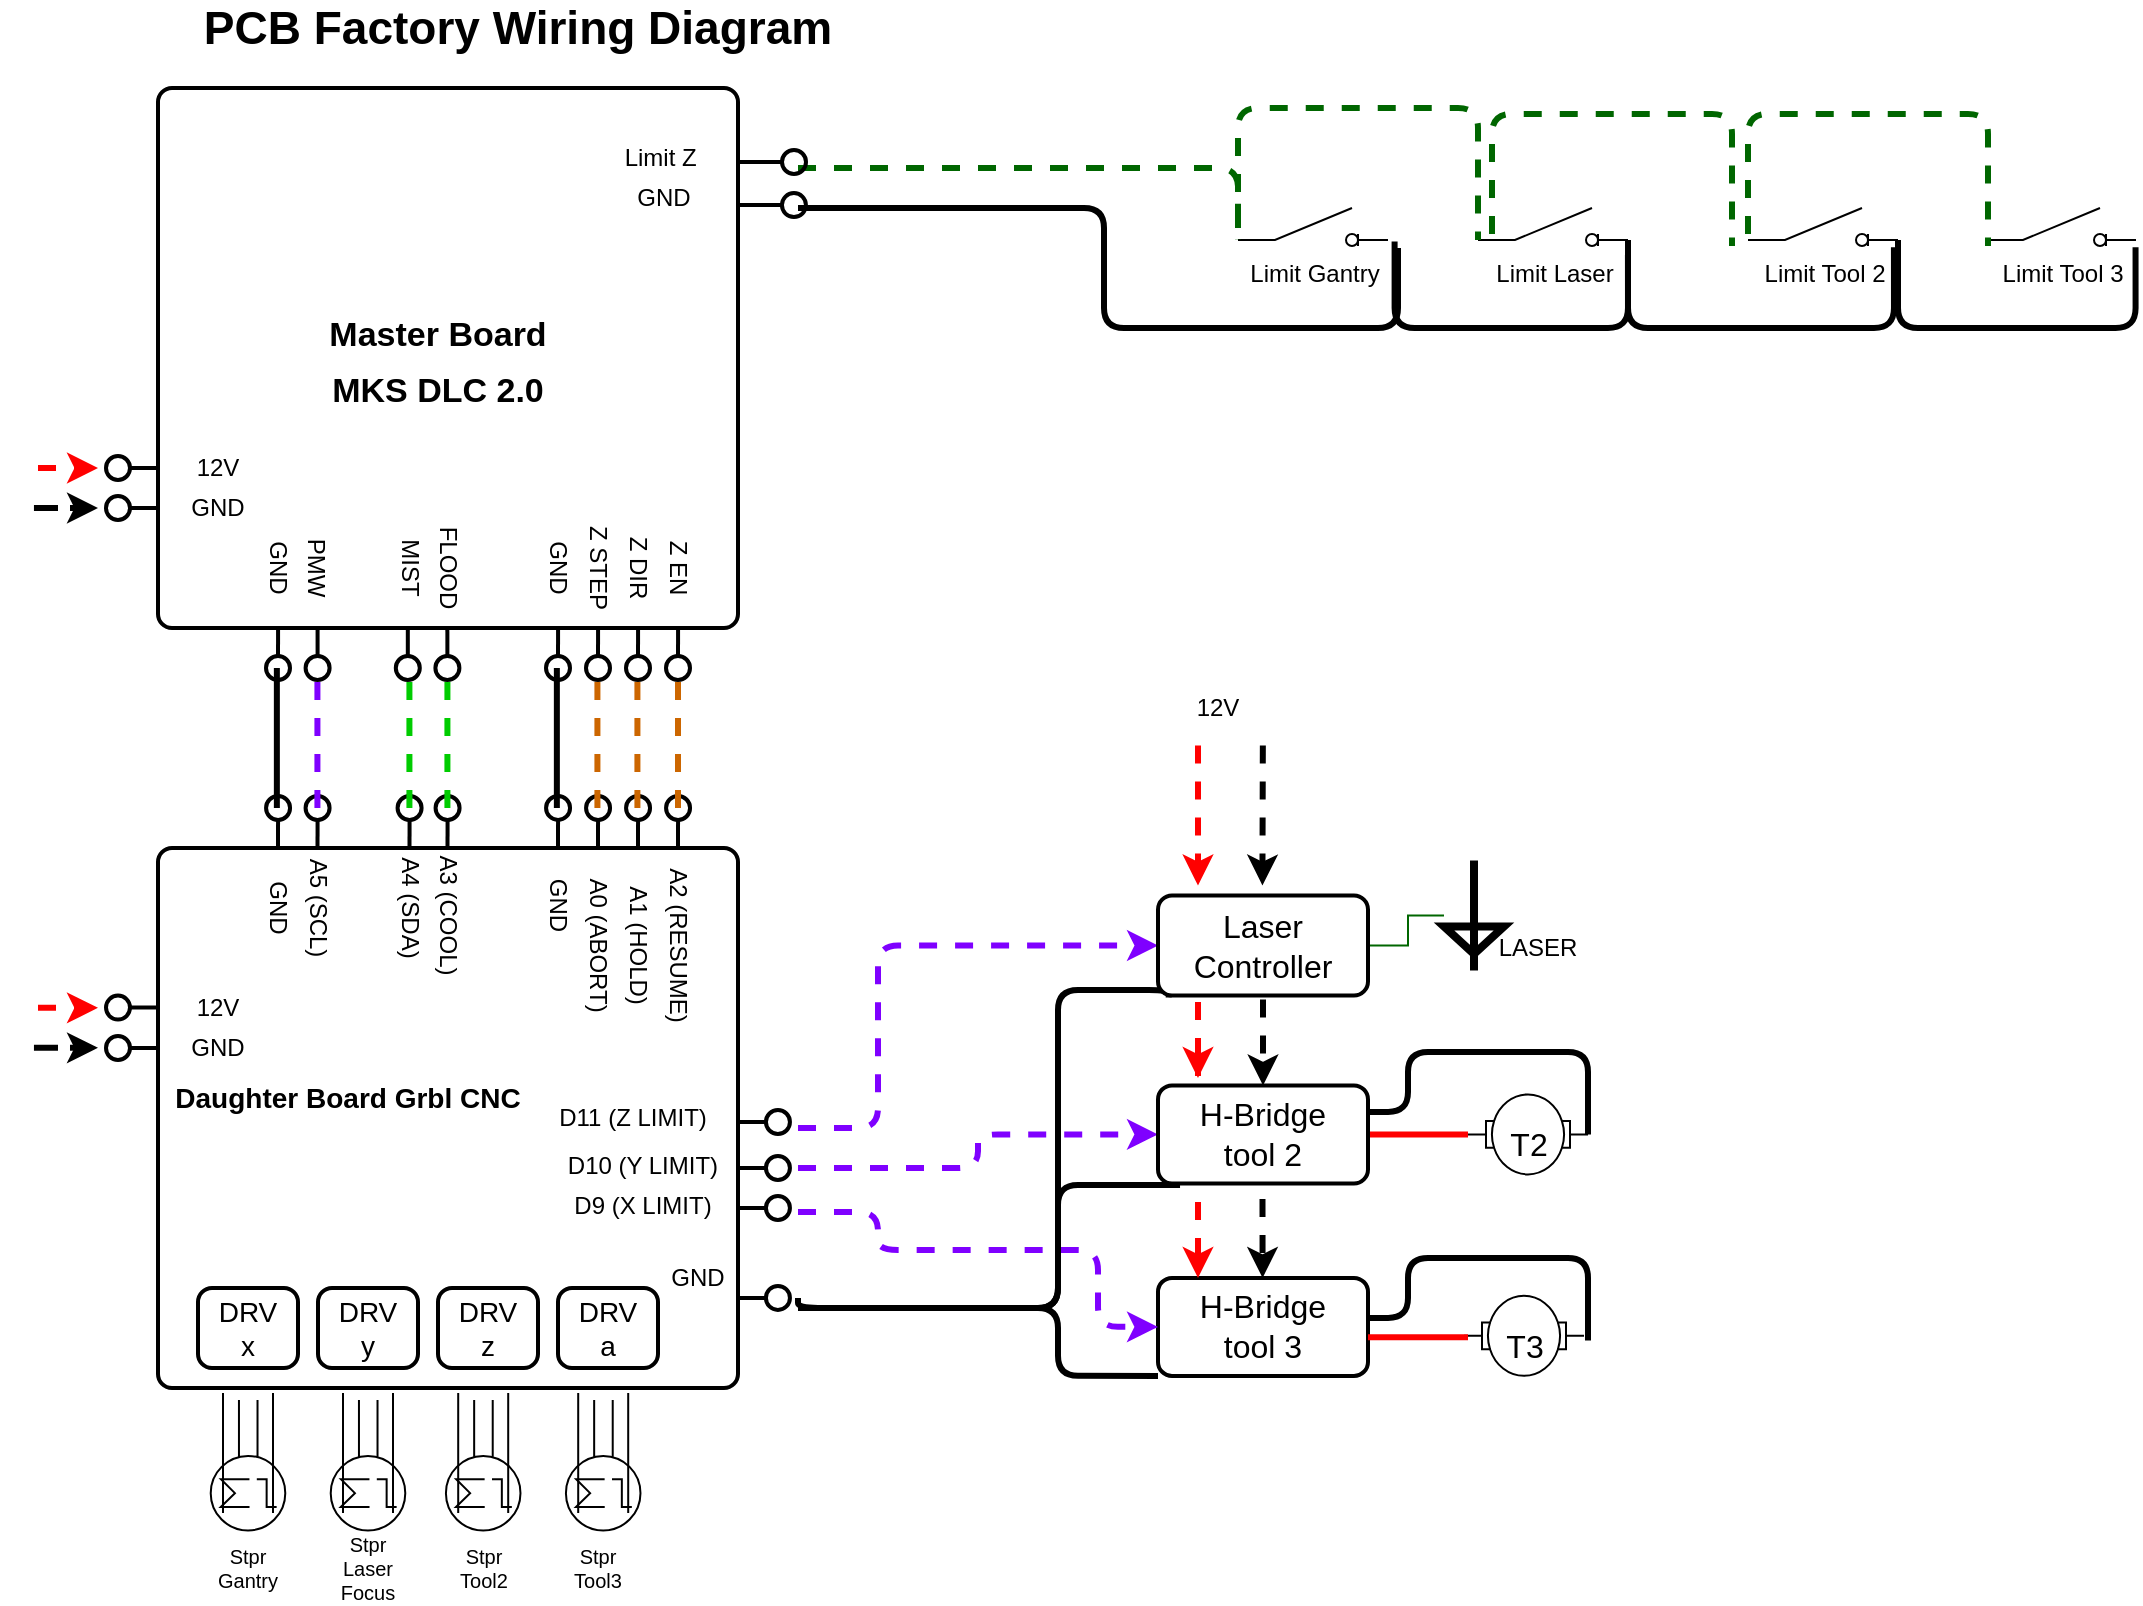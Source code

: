 <mxfile version="14.4.3" type="device"><diagram id="eEfyva9VercnTRO4BK8j" name="Page-1"><mxGraphModel dx="1508" dy="1085" grid="1" gridSize="10" guides="1" tooltips="1" connect="1" arrows="1" fold="1" page="1" pageScale="1" pageWidth="1654" pageHeight="1169" math="0" shadow="0"><root><mxCell id="0"/><mxCell id="1" parent="0"/><mxCell id="qrdpk3oSHHpoa9gsHlPD-16" value="Limit Laser" style="pointerEvents=1;verticalLabelPosition=bottom;shadow=0;dashed=0;align=center;html=1;verticalAlign=top;shape=mxgraph.electrical.electro-mechanical.switch_disconnector;" vertex="1" parent="1"><mxGeometry x="820" y="130" width="75" height="19" as="geometry"/></mxCell><mxCell id="qrdpk3oSHHpoa9gsHlPD-17" value="Limit Tool 2" style="pointerEvents=1;verticalLabelPosition=bottom;shadow=0;dashed=0;align=center;html=1;verticalAlign=top;shape=mxgraph.electrical.electro-mechanical.switch_disconnector;" vertex="1" parent="1"><mxGeometry x="955" y="130" width="75" height="19" as="geometry"/></mxCell><mxCell id="qrdpk3oSHHpoa9gsHlPD-18" value="Limit Tool 3" style="pointerEvents=1;verticalLabelPosition=bottom;shadow=0;dashed=0;align=center;html=1;verticalAlign=top;shape=mxgraph.electrical.electro-mechanical.switch_disconnector;" vertex="1" parent="1"><mxGeometry x="1074" y="130" width="75" height="19" as="geometry"/></mxCell><mxCell id="qrdpk3oSHHpoa9gsHlPD-19" value="Limit Gantry" style="pointerEvents=1;verticalLabelPosition=bottom;shadow=0;dashed=0;align=center;html=1;verticalAlign=top;shape=mxgraph.electrical.electro-mechanical.switch_disconnector;" vertex="1" parent="1"><mxGeometry x="700" y="130" width="75" height="19" as="geometry"/></mxCell><mxCell id="qrdpk3oSHHpoa9gsHlPD-21" value="" style="rounded=1;whiteSpace=wrap;html=1;absoluteArcSize=1;arcSize=14;strokeWidth=2;shadow=0;glass=0;comic=0;fillColor=none;gradientColor=none;fontSize=16;" vertex="1" parent="1"><mxGeometry x="160" y="70" width="290" height="270" as="geometry"/></mxCell><mxCell id="qrdpk3oSHHpoa9gsHlPD-22" value="" style="edgeStyle=segmentEdgeStyle;endArrow=none;html=1;dashed=1;strokeWidth=3;fontSize=16;entryX=0;entryY=0.845;entryDx=0;entryDy=0;entryPerimeter=0;endFill=0;strokeColor=#006600;" edge="1" parent="1" target="qrdpk3oSHHpoa9gsHlPD-19"><mxGeometry width="50" height="50" relative="1" as="geometry"><mxPoint x="480" y="110" as="sourcePoint"/><mxPoint x="630" y="300" as="targetPoint"/></mxGeometry></mxCell><mxCell id="qrdpk3oSHHpoa9gsHlPD-23" value="" style="edgeStyle=segmentEdgeStyle;endArrow=oval;html=1;strokeColor=#000000;strokeWidth=2;fontSize=16;endFill=0;startSize=11;endSize=12;exitX=1.007;exitY=0.137;exitDx=0;exitDy=0;exitPerimeter=0;" edge="1" parent="1"><mxGeometry width="50" height="50" relative="1" as="geometry"><mxPoint x="450.03" y="106.99" as="sourcePoint"/><mxPoint x="478" y="107" as="targetPoint"/><Array as="points"><mxPoint x="458" y="107"/><mxPoint x="458" y="107"/></Array></mxGeometry></mxCell><mxCell id="qrdpk3oSHHpoa9gsHlPD-25" value="" style="edgeStyle=segmentEdgeStyle;endArrow=oval;html=1;strokeColor=#000000;strokeWidth=2;fontSize=16;endFill=0;startSize=11;endSize=12;exitX=1.007;exitY=0.137;exitDx=0;exitDy=0;exitPerimeter=0;" edge="1" parent="1"><mxGeometry width="50" height="50" relative="1" as="geometry"><mxPoint x="450.0" y="128.52" as="sourcePoint"/><mxPoint x="477.97" y="128.53" as="targetPoint"/><Array as="points"><mxPoint x="449.97" y="128.53"/><mxPoint x="449.97" y="128.53"/></Array></mxGeometry></mxCell><mxCell id="qrdpk3oSHHpoa9gsHlPD-26" value="Limit Z&amp;nbsp;" style="text;html=1;strokeColor=none;fillColor=none;align=center;verticalAlign=middle;whiteSpace=wrap;rounded=0;" vertex="1" parent="1"><mxGeometry x="383" y="95" width="60" height="20" as="geometry"/></mxCell><mxCell id="qrdpk3oSHHpoa9gsHlPD-27" value="GND" style="text;html=1;strokeColor=none;fillColor=none;align=center;verticalAlign=middle;whiteSpace=wrap;rounded=0;" vertex="1" parent="1"><mxGeometry x="383" y="115" width="60" height="20" as="geometry"/></mxCell><mxCell id="qrdpk3oSHHpoa9gsHlPD-28" value="" style="edgeStyle=segmentEdgeStyle;endArrow=none;html=1;dashed=1;strokeWidth=3;fontSize=16;endFill=0;entryX=0;entryY=0.845;entryDx=0;entryDy=0;entryPerimeter=0;strokeColor=#006600;" edge="1" parent="1" target="qrdpk3oSHHpoa9gsHlPD-16"><mxGeometry width="50" height="50" relative="1" as="geometry"><mxPoint x="700" y="140" as="sourcePoint"/><mxPoint x="870" y="120" as="targetPoint"/><Array as="points"><mxPoint x="700" y="80"/><mxPoint x="820" y="80"/></Array></mxGeometry></mxCell><mxCell id="qrdpk3oSHHpoa9gsHlPD-30" value="" style="edgeStyle=segmentEdgeStyle;endArrow=none;html=1;dashed=1;strokeWidth=3;fontSize=16;endFill=0;entryX=0;entryY=0.845;entryDx=0;entryDy=0;entryPerimeter=0;strokeColor=#006600;" edge="1" parent="1"><mxGeometry width="50" height="50" relative="1" as="geometry"><mxPoint x="827" y="142.95" as="sourcePoint"/><mxPoint x="947" y="149.005" as="targetPoint"/><Array as="points"><mxPoint x="827" y="82.95"/><mxPoint x="947" y="82.95"/></Array></mxGeometry></mxCell><mxCell id="qrdpk3oSHHpoa9gsHlPD-31" value="" style="edgeStyle=segmentEdgeStyle;endArrow=none;html=1;dashed=1;strokeWidth=3;fontSize=16;endFill=0;entryX=0;entryY=0.845;entryDx=0;entryDy=0;entryPerimeter=0;strokeColor=#006600;" edge="1" parent="1"><mxGeometry width="50" height="50" relative="1" as="geometry"><mxPoint x="955" y="142.95" as="sourcePoint"/><mxPoint x="1075" y="149.005" as="targetPoint"/><Array as="points"><mxPoint x="955" y="82.95"/><mxPoint x="1075" y="82.95"/></Array></mxGeometry></mxCell><mxCell id="qrdpk3oSHHpoa9gsHlPD-32" value="" style="edgeStyle=segmentEdgeStyle;endArrow=none;html=1;strokeColor=#000000;strokeWidth=3;fontSize=16;endFill=0;entryX=0.997;entryY=1.033;entryDx=0;entryDy=0;entryPerimeter=0;exitX=1;exitY=0.845;exitDx=0;exitDy=0;exitPerimeter=0;" edge="1" parent="1" source="qrdpk3oSHHpoa9gsHlPD-17" target="qrdpk3oSHHpoa9gsHlPD-18"><mxGeometry width="50" height="50" relative="1" as="geometry"><mxPoint x="1000" y="210" as="sourcePoint"/><mxPoint x="890" y="200" as="targetPoint"/><Array as="points"><mxPoint x="1030" y="190"/><mxPoint x="1149" y="190"/></Array></mxGeometry></mxCell><mxCell id="qrdpk3oSHHpoa9gsHlPD-33" value="" style="edgeStyle=segmentEdgeStyle;endArrow=none;html=1;strokeColor=#000000;strokeWidth=3;fontSize=16;endFill=0;entryX=0.997;entryY=1.033;entryDx=0;entryDy=0;entryPerimeter=0;exitX=1;exitY=0.845;exitDx=0;exitDy=0;exitPerimeter=0;" edge="1" parent="1" source="qrdpk3oSHHpoa9gsHlPD-16"><mxGeometry width="50" height="50" relative="1" as="geometry"><mxPoint x="909.19" y="145.995" as="sourcePoint"/><mxPoint x="1027.965" y="149.567" as="targetPoint"/><Array as="points"><mxPoint x="895" y="190"/><mxPoint x="1028" y="190"/></Array></mxGeometry></mxCell><mxCell id="qrdpk3oSHHpoa9gsHlPD-34" value="" style="edgeStyle=segmentEdgeStyle;endArrow=none;html=1;strokeColor=#000000;strokeWidth=3;fontSize=16;endFill=0;entryX=0.997;entryY=1.033;entryDx=0;entryDy=0;entryPerimeter=0;exitX=1.044;exitY=0.882;exitDx=0;exitDy=0;exitPerimeter=0;" edge="1" parent="1" source="qrdpk3oSHHpoa9gsHlPD-19"><mxGeometry width="50" height="50" relative="1" as="geometry"><mxPoint x="762" y="149.995" as="sourcePoint"/><mxPoint x="894.965" y="153.507" as="targetPoint"/><Array as="points"><mxPoint x="778" y="190"/><mxPoint x="895" y="190"/></Array></mxGeometry></mxCell><mxCell id="qrdpk3oSHHpoa9gsHlPD-35" value="" style="edgeStyle=segmentEdgeStyle;endArrow=none;html=1;strokeColor=#000000;strokeWidth=3;fontSize=16;endFill=0;" edge="1" parent="1"><mxGeometry width="50" height="50" relative="1" as="geometry"><mxPoint x="480" y="130" as="sourcePoint"/><mxPoint x="780" y="150" as="targetPoint"/><Array as="points"><mxPoint x="633" y="130"/><mxPoint x="633" y="190"/><mxPoint x="780" y="190"/></Array></mxGeometry></mxCell><mxCell id="qrdpk3oSHHpoa9gsHlPD-37" value="&lt;font style=&quot;font-size: 17px&quot;&gt;Master&amp;nbsp;Board&lt;br&gt;MKS DLC 2.0&lt;/font&gt;" style="text;html=1;strokeColor=none;fillColor=none;align=center;verticalAlign=middle;whiteSpace=wrap;rounded=0;labelBackgroundColor=none;fontSize=23;opacity=80;fontStyle=1" vertex="1" parent="1"><mxGeometry x="190" y="169.5" width="220" height="71" as="geometry"/></mxCell><mxCell id="qrdpk3oSHHpoa9gsHlPD-38" value="" style="rounded=1;whiteSpace=wrap;html=1;absoluteArcSize=1;arcSize=14;strokeWidth=2;shadow=0;glass=0;comic=0;fillColor=none;gradientColor=none;fontSize=16;" vertex="1" parent="1"><mxGeometry x="160" y="450" width="290" height="270" as="geometry"/></mxCell><mxCell id="qrdpk3oSHHpoa9gsHlPD-39" value="Daughter Board Grbl CNC" style="text;html=1;strokeColor=none;fillColor=none;align=center;verticalAlign=middle;whiteSpace=wrap;rounded=0;labelBackgroundColor=none;fontSize=14;opacity=80;fontStyle=1" vertex="1" parent="1"><mxGeometry x="120" y="565" width="270" height="20" as="geometry"/></mxCell><mxCell id="qrdpk3oSHHpoa9gsHlPD-45" value="" style="edgeStyle=segmentEdgeStyle;endArrow=oval;html=1;strokeColor=#000000;strokeWidth=2;fontSize=16;endFill=0;startSize=11;endSize=12;" edge="1" parent="1"><mxGeometry width="50" height="50" relative="1" as="geometry"><mxPoint x="360.03" y="339.99" as="sourcePoint"/><mxPoint x="360" y="360" as="targetPoint"/><Array as="points"><mxPoint x="360.03" y="359.99"/></Array></mxGeometry></mxCell><mxCell id="qrdpk3oSHHpoa9gsHlPD-46" value="" style="edgeStyle=segmentEdgeStyle;endArrow=oval;html=1;strokeColor=#000000;strokeWidth=2;fontSize=16;endFill=0;startSize=11;endSize=12;" edge="1" parent="1"><mxGeometry width="50" height="50" relative="1" as="geometry"><mxPoint x="380.03" y="340" as="sourcePoint"/><mxPoint x="380" y="360.01" as="targetPoint"/><Array as="points"><mxPoint x="380.03" y="360"/></Array></mxGeometry></mxCell><mxCell id="qrdpk3oSHHpoa9gsHlPD-47" value="" style="edgeStyle=segmentEdgeStyle;endArrow=oval;html=1;strokeColor=#000000;strokeWidth=2;fontSize=16;endFill=0;startSize=11;endSize=12;" edge="1" parent="1"><mxGeometry width="50" height="50" relative="1" as="geometry"><mxPoint x="400.03" y="340" as="sourcePoint"/><mxPoint x="400" y="360.01" as="targetPoint"/><Array as="points"><mxPoint x="400.03" y="360"/></Array></mxGeometry></mxCell><mxCell id="qrdpk3oSHHpoa9gsHlPD-48" value="" style="edgeStyle=segmentEdgeStyle;endArrow=oval;html=1;strokeColor=#000000;strokeWidth=2;fontSize=16;endFill=0;startSize=11;endSize=12;" edge="1" parent="1"><mxGeometry width="50" height="50" relative="1" as="geometry"><mxPoint x="420.03" y="340" as="sourcePoint"/><mxPoint x="420" y="360.01" as="targetPoint"/><Array as="points"><mxPoint x="420.03" y="360"/></Array></mxGeometry></mxCell><mxCell id="qrdpk3oSHHpoa9gsHlPD-49" value="" style="edgeStyle=segmentEdgeStyle;endArrow=oval;html=1;strokeColor=#000000;strokeWidth=2;fontSize=16;endFill=0;startSize=11;endSize=12;" edge="1" parent="1"><mxGeometry width="50" height="50" relative="1" as="geometry"><mxPoint x="220.03" y="339.99" as="sourcePoint"/><mxPoint x="220" y="360" as="targetPoint"/><Array as="points"><mxPoint x="220.03" y="359.99"/></Array></mxGeometry></mxCell><mxCell id="qrdpk3oSHHpoa9gsHlPD-50" value="" style="edgeStyle=segmentEdgeStyle;endArrow=oval;html=1;strokeColor=#000000;strokeWidth=2;fontSize=16;endFill=0;startSize=11;endSize=12;" edge="1" parent="1"><mxGeometry width="50" height="50" relative="1" as="geometry"><mxPoint x="239.79" y="339.99" as="sourcePoint"/><mxPoint x="239.76" y="360" as="targetPoint"/><Array as="points"><mxPoint x="239.79" y="359.99"/></Array></mxGeometry></mxCell><mxCell id="qrdpk3oSHHpoa9gsHlPD-51" value="" style="edgeStyle=segmentEdgeStyle;endArrow=oval;html=1;strokeColor=#000000;strokeWidth=2;fontSize=16;endFill=0;startSize=11;endSize=12;" edge="1" parent="1"><mxGeometry width="50" height="50" relative="1" as="geometry"><mxPoint x="220" y="450" as="sourcePoint"/><mxPoint x="220.03" y="429.99" as="targetPoint"/><Array as="points"><mxPoint x="220.03" y="449.99"/></Array></mxGeometry></mxCell><mxCell id="qrdpk3oSHHpoa9gsHlPD-52" value="" style="edgeStyle=segmentEdgeStyle;endArrow=oval;html=1;strokeColor=#000000;strokeWidth=2;fontSize=16;endFill=0;startSize=11;endSize=12;" edge="1" parent="1"><mxGeometry width="50" height="50" relative="1" as="geometry"><mxPoint x="239.76" y="450" as="sourcePoint"/><mxPoint x="239.79" y="429.99" as="targetPoint"/><Array as="points"><mxPoint x="239.79" y="449.99"/></Array></mxGeometry></mxCell><mxCell id="qrdpk3oSHHpoa9gsHlPD-53" value="" style="edgeStyle=segmentEdgeStyle;endArrow=oval;html=1;strokeColor=#000000;strokeWidth=2;fontSize=16;endFill=0;startSize=11;endSize=12;" edge="1" parent="1"><mxGeometry width="50" height="50" relative="1" as="geometry"><mxPoint x="360" y="449.99" as="sourcePoint"/><mxPoint x="360.03" y="429.98" as="targetPoint"/><Array as="points"><mxPoint x="360.03" y="449.98"/></Array></mxGeometry></mxCell><mxCell id="qrdpk3oSHHpoa9gsHlPD-54" value="" style="edgeStyle=segmentEdgeStyle;endArrow=oval;html=1;strokeColor=#000000;strokeWidth=2;fontSize=16;endFill=0;startSize=11;endSize=12;" edge="1" parent="1"><mxGeometry width="50" height="50" relative="1" as="geometry"><mxPoint x="380" y="450" as="sourcePoint"/><mxPoint x="380.03" y="429.99" as="targetPoint"/><Array as="points"><mxPoint x="380.03" y="449.99"/></Array></mxGeometry></mxCell><mxCell id="qrdpk3oSHHpoa9gsHlPD-55" value="" style="edgeStyle=segmentEdgeStyle;endArrow=oval;html=1;strokeColor=#000000;strokeWidth=2;fontSize=16;endFill=0;startSize=11;endSize=12;" edge="1" parent="1"><mxGeometry width="50" height="50" relative="1" as="geometry"><mxPoint x="400" y="450" as="sourcePoint"/><mxPoint x="400.03" y="429.99" as="targetPoint"/><Array as="points"><mxPoint x="400.03" y="449.99"/></Array></mxGeometry></mxCell><mxCell id="qrdpk3oSHHpoa9gsHlPD-56" value="" style="edgeStyle=segmentEdgeStyle;endArrow=oval;html=1;strokeColor=#000000;strokeWidth=2;fontSize=16;endFill=0;startSize=11;endSize=12;" edge="1" parent="1"><mxGeometry width="50" height="50" relative="1" as="geometry"><mxPoint x="420" y="450" as="sourcePoint"/><mxPoint x="420.03" y="429.99" as="targetPoint"/><Array as="points"><mxPoint x="420.03" y="449.99"/></Array></mxGeometry></mxCell><mxCell id="qrdpk3oSHHpoa9gsHlPD-57" value="Z EN" style="text;html=1;strokeColor=none;fillColor=none;align=center;verticalAlign=middle;whiteSpace=wrap;rounded=0;rotation=90;" vertex="1" parent="1"><mxGeometry x="390" y="300" width="60" height="20" as="geometry"/></mxCell><mxCell id="qrdpk3oSHHpoa9gsHlPD-58" value="Z DIR" style="text;html=1;strokeColor=none;fillColor=none;align=center;verticalAlign=middle;whiteSpace=wrap;rounded=0;rotation=90;" vertex="1" parent="1"><mxGeometry x="370" y="300" width="60" height="20" as="geometry"/></mxCell><mxCell id="qrdpk3oSHHpoa9gsHlPD-59" value="Z STEP" style="text;html=1;strokeColor=none;fillColor=none;align=center;verticalAlign=middle;whiteSpace=wrap;rounded=0;rotation=90;" vertex="1" parent="1"><mxGeometry x="350" y="300" width="60" height="20" as="geometry"/></mxCell><mxCell id="qrdpk3oSHHpoa9gsHlPD-60" value="GND" style="text;html=1;strokeColor=none;fillColor=none;align=center;verticalAlign=middle;whiteSpace=wrap;rounded=0;rotation=90;" vertex="1" parent="1"><mxGeometry x="330" y="300" width="60" height="20" as="geometry"/></mxCell><mxCell id="qrdpk3oSHHpoa9gsHlPD-61" value="" style="edgeStyle=segmentEdgeStyle;endArrow=oval;html=1;strokeColor=#000000;strokeWidth=2;fontSize=16;endFill=0;startSize=11;endSize=12;" edge="1" parent="1"><mxGeometry width="50" height="50" relative="1" as="geometry"><mxPoint x="284.91" y="339.99" as="sourcePoint"/><mxPoint x="284.88" y="360" as="targetPoint"/><Array as="points"><mxPoint x="284.91" y="359.99"/></Array></mxGeometry></mxCell><mxCell id="qrdpk3oSHHpoa9gsHlPD-62" value="" style="edgeStyle=segmentEdgeStyle;endArrow=oval;html=1;strokeColor=#000000;strokeWidth=2;fontSize=16;endFill=0;startSize=11;endSize=12;" edge="1" parent="1"><mxGeometry width="50" height="50" relative="1" as="geometry"><mxPoint x="304.67" y="339.99" as="sourcePoint"/><mxPoint x="304.64" y="360" as="targetPoint"/><Array as="points"><mxPoint x="304.67" y="359.99"/></Array></mxGeometry></mxCell><mxCell id="qrdpk3oSHHpoa9gsHlPD-63" value="FLOOD" style="text;html=1;strokeColor=none;fillColor=none;align=center;verticalAlign=middle;whiteSpace=wrap;rounded=0;rotation=90;" vertex="1" parent="1"><mxGeometry x="275" y="300" width="60" height="20" as="geometry"/></mxCell><mxCell id="qrdpk3oSHHpoa9gsHlPD-64" value="MIST" style="text;html=1;strokeColor=none;fillColor=none;align=center;verticalAlign=middle;whiteSpace=wrap;rounded=0;rotation=90;" vertex="1" parent="1"><mxGeometry x="256" y="300" width="60" height="20" as="geometry"/></mxCell><mxCell id="qrdpk3oSHHpoa9gsHlPD-65" value="PMW" style="text;html=1;strokeColor=none;fillColor=none;align=center;verticalAlign=middle;whiteSpace=wrap;rounded=0;rotation=90;" vertex="1" parent="1"><mxGeometry x="209" y="300" width="60" height="20" as="geometry"/></mxCell><mxCell id="qrdpk3oSHHpoa9gsHlPD-66" value="GND" style="text;html=1;strokeColor=none;fillColor=none;align=center;verticalAlign=middle;whiteSpace=wrap;rounded=0;rotation=90;" vertex="1" parent="1"><mxGeometry x="190" y="300" width="60" height="20" as="geometry"/></mxCell><mxCell id="qrdpk3oSHHpoa9gsHlPD-67" value="" style="edgeStyle=segmentEdgeStyle;endArrow=oval;html=1;strokeColor=#000000;strokeWidth=2;fontSize=16;endFill=0;startSize=11;endSize=12;" edge="1" parent="1"><mxGeometry width="50" height="50" relative="1" as="geometry"><mxPoint x="160" y="260" as="sourcePoint"/><mxPoint x="140.03" y="260.01" as="targetPoint"/><Array as="points"><mxPoint x="140.06" y="260"/></Array></mxGeometry></mxCell><mxCell id="qrdpk3oSHHpoa9gsHlPD-68" value="" style="edgeStyle=segmentEdgeStyle;endArrow=oval;html=1;strokeColor=#000000;strokeWidth=2;fontSize=16;endFill=0;startSize=11;endSize=12;" edge="1" parent="1"><mxGeometry width="50" height="50" relative="1" as="geometry"><mxPoint x="160.0" y="280" as="sourcePoint"/><mxPoint x="140.03" y="280.01" as="targetPoint"/><Array as="points"><mxPoint x="140.06" y="280"/></Array></mxGeometry></mxCell><mxCell id="qrdpk3oSHHpoa9gsHlPD-72" value="" style="edgeStyle=segmentEdgeStyle;endArrow=oval;html=1;strokeColor=#000000;strokeWidth=2;fontSize=16;endFill=0;startSize=11;endSize=12;" edge="1" parent="1"><mxGeometry width="50" height="50" relative="1" as="geometry"><mxPoint x="160.0" y="550" as="sourcePoint"/><mxPoint x="140.03" y="550.01" as="targetPoint"/><Array as="points"><mxPoint x="140.06" y="550"/></Array></mxGeometry></mxCell><mxCell id="qrdpk3oSHHpoa9gsHlPD-73" value="" style="edgeStyle=segmentEdgeStyle;endArrow=oval;html=1;strokeColor=#000000;strokeWidth=2;fontSize=16;endFill=0;startSize=11;endSize=12;" edge="1" parent="1"><mxGeometry width="50" height="50" relative="1" as="geometry"><mxPoint x="285.76" y="450" as="sourcePoint"/><mxPoint x="285.79" y="429.99" as="targetPoint"/><Array as="points"><mxPoint x="285.79" y="449.99"/></Array></mxGeometry></mxCell><mxCell id="qrdpk3oSHHpoa9gsHlPD-74" value="" style="edgeStyle=segmentEdgeStyle;endArrow=oval;html=1;strokeColor=#000000;strokeWidth=2;fontSize=16;endFill=0;startSize=11;endSize=12;" edge="1" parent="1"><mxGeometry width="50" height="50" relative="1" as="geometry"><mxPoint x="304.76" y="450" as="sourcePoint"/><mxPoint x="304.79" y="429.99" as="targetPoint"/><Array as="points"><mxPoint x="304.79" y="449.99"/></Array></mxGeometry></mxCell><mxCell id="qrdpk3oSHHpoa9gsHlPD-75" value="GND" style="text;html=1;strokeColor=none;fillColor=none;align=center;verticalAlign=middle;whiteSpace=wrap;rounded=0;rotation=0;" vertex="1" parent="1"><mxGeometry x="160" y="270" width="60" height="20" as="geometry"/></mxCell><mxCell id="qrdpk3oSHHpoa9gsHlPD-76" value="12V" style="text;html=1;strokeColor=none;fillColor=none;align=center;verticalAlign=middle;whiteSpace=wrap;rounded=0;rotation=0;" vertex="1" parent="1"><mxGeometry x="160" y="250" width="60" height="20" as="geometry"/></mxCell><mxCell id="qrdpk3oSHHpoa9gsHlPD-77" value="GND" style="text;html=1;strokeColor=none;fillColor=none;align=center;verticalAlign=middle;whiteSpace=wrap;rounded=0;rotation=0;" vertex="1" parent="1"><mxGeometry x="160" y="540" width="60" height="20" as="geometry"/></mxCell><mxCell id="qrdpk3oSHHpoa9gsHlPD-78" value="12V" style="text;html=1;strokeColor=none;fillColor=none;align=center;verticalAlign=middle;whiteSpace=wrap;rounded=0;rotation=0;" vertex="1" parent="1"><mxGeometry x="160" y="520" width="60" height="20" as="geometry"/></mxCell><mxCell id="qrdpk3oSHHpoa9gsHlPD-79" value="DRV&lt;br style=&quot;font-size: 14px;&quot;&gt;x" style="rounded=1;whiteSpace=wrap;html=1;absoluteArcSize=1;arcSize=14;strokeWidth=2;shadow=0;glass=0;comic=0;fillColor=none;gradientColor=none;fontSize=14;" vertex="1" parent="1"><mxGeometry x="180" y="670" width="50" height="40" as="geometry"/></mxCell><mxCell id="qrdpk3oSHHpoa9gsHlPD-81" value="DRV&lt;br style=&quot;font-size: 14px&quot;&gt;y" style="rounded=1;whiteSpace=wrap;html=1;absoluteArcSize=1;arcSize=14;strokeWidth=2;shadow=0;glass=0;comic=0;fillColor=none;gradientColor=none;fontSize=14;" vertex="1" parent="1"><mxGeometry x="240" y="670" width="50" height="40" as="geometry"/></mxCell><mxCell id="qrdpk3oSHHpoa9gsHlPD-82" value="DRV&lt;br style=&quot;font-size: 14px&quot;&gt;z" style="rounded=1;whiteSpace=wrap;html=1;absoluteArcSize=1;arcSize=14;strokeWidth=2;shadow=0;glass=0;comic=0;fillColor=none;gradientColor=none;fontSize=14;" vertex="1" parent="1"><mxGeometry x="300" y="670" width="50" height="40" as="geometry"/></mxCell><mxCell id="qrdpk3oSHHpoa9gsHlPD-83" value="DRV&lt;br style=&quot;font-size: 14px&quot;&gt;a" style="rounded=1;whiteSpace=wrap;html=1;absoluteArcSize=1;arcSize=14;strokeWidth=2;shadow=0;glass=0;comic=0;fillColor=none;gradientColor=none;fontSize=14;" vertex="1" parent="1"><mxGeometry x="360" y="670" width="50" height="40" as="geometry"/></mxCell><mxCell id="qrdpk3oSHHpoa9gsHlPD-84" value="GND" style="text;html=1;strokeColor=none;fillColor=none;align=center;verticalAlign=middle;whiteSpace=wrap;rounded=0;rotation=90;" vertex="1" parent="1"><mxGeometry x="190" y="470" width="60" height="20" as="geometry"/></mxCell><mxCell id="qrdpk3oSHHpoa9gsHlPD-86" value="A5 (SCL)" style="text;html=1;strokeColor=none;fillColor=none;align=center;verticalAlign=middle;whiteSpace=wrap;rounded=0;rotation=90;" vertex="1" parent="1"><mxGeometry x="210" y="470" width="60" height="20" as="geometry"/></mxCell><mxCell id="qrdpk3oSHHpoa9gsHlPD-87" value="A4 (SDA)" style="text;html=1;strokeColor=none;fillColor=none;align=center;verticalAlign=middle;whiteSpace=wrap;rounded=0;rotation=90;" vertex="1" parent="1"><mxGeometry x="256" y="470" width="60" height="20" as="geometry"/></mxCell><mxCell id="qrdpk3oSHHpoa9gsHlPD-88" value="A3 (COOL)" style="text;html=1;strokeColor=none;fillColor=none;align=center;verticalAlign=middle;whiteSpace=wrap;rounded=0;rotation=90;" vertex="1" parent="1"><mxGeometry x="271.25" y="473.75" width="67.5" height="20" as="geometry"/></mxCell><mxCell id="qrdpk3oSHHpoa9gsHlPD-89" value="A2 (RESUME)" style="text;html=1;strokeColor=none;fillColor=none;align=center;verticalAlign=middle;whiteSpace=wrap;rounded=0;rotation=90;" vertex="1" parent="1"><mxGeometry x="375" y="488.75" width="90" height="20" as="geometry"/></mxCell><mxCell id="qrdpk3oSHHpoa9gsHlPD-90" value="A1 (HOLD)" style="text;html=1;strokeColor=none;fillColor=none;align=center;verticalAlign=middle;whiteSpace=wrap;rounded=0;rotation=90;" vertex="1" parent="1"><mxGeometry x="355" y="488.75" width="90" height="20" as="geometry"/></mxCell><mxCell id="qrdpk3oSHHpoa9gsHlPD-91" value="A0 (ABORT)" style="text;html=1;strokeColor=none;fillColor=none;align=center;verticalAlign=middle;whiteSpace=wrap;rounded=0;rotation=90;" vertex="1" parent="1"><mxGeometry x="335" y="488.75" width="90" height="20" as="geometry"/></mxCell><mxCell id="qrdpk3oSHHpoa9gsHlPD-92" value="GND" style="text;html=1;strokeColor=none;fillColor=none;align=center;verticalAlign=middle;whiteSpace=wrap;rounded=0;rotation=90;" vertex="1" parent="1"><mxGeometry x="330" y="468.75" width="60" height="20" as="geometry"/></mxCell><mxCell id="qrdpk3oSHHpoa9gsHlPD-94" value="" style="edgeStyle=segmentEdgeStyle;endArrow=oval;html=1;strokeColor=#000000;strokeWidth=2;fontSize=16;endFill=0;startSize=11;endSize=12;" edge="1" parent="1"><mxGeometry width="50" height="50" relative="1" as="geometry"><mxPoint x="450" y="587.01" as="sourcePoint"/><mxPoint x="469.97" y="587" as="targetPoint"/><Array as="points"><mxPoint x="450.03" y="587"/></Array></mxGeometry></mxCell><mxCell id="qrdpk3oSHHpoa9gsHlPD-95" value="" style="edgeStyle=segmentEdgeStyle;endArrow=oval;html=1;strokeColor=#000000;strokeWidth=2;fontSize=16;endFill=0;startSize=11;endSize=12;" edge="1" parent="1"><mxGeometry width="50" height="50" relative="1" as="geometry"><mxPoint x="450.0" y="610.01" as="sourcePoint"/><mxPoint x="469.97" y="610" as="targetPoint"/><Array as="points"><mxPoint x="450.03" y="610"/></Array></mxGeometry></mxCell><mxCell id="qrdpk3oSHHpoa9gsHlPD-96" value="" style="edgeStyle=segmentEdgeStyle;endArrow=oval;html=1;strokeColor=#000000;strokeWidth=2;fontSize=16;endFill=0;startSize=11;endSize=12;" edge="1" parent="1"><mxGeometry width="50" height="50" relative="1" as="geometry"><mxPoint x="450.0" y="630.01" as="sourcePoint"/><mxPoint x="469.97" y="630" as="targetPoint"/><Array as="points"><mxPoint x="450.03" y="630"/></Array></mxGeometry></mxCell><mxCell id="qrdpk3oSHHpoa9gsHlPD-97" value="" style="edgeStyle=segmentEdgeStyle;endArrow=oval;html=1;strokeColor=#000000;strokeWidth=2;fontSize=16;endFill=0;startSize=11;endSize=12;" edge="1" parent="1"><mxGeometry width="50" height="50" relative="1" as="geometry"><mxPoint x="160.0" y="529.76" as="sourcePoint"/><mxPoint x="140.03" y="529.77" as="targetPoint"/><Array as="points"><mxPoint x="140.06" y="529.76"/></Array></mxGeometry></mxCell><mxCell id="qrdpk3oSHHpoa9gsHlPD-99" value="D11 (Z LIMIT)" style="text;html=1;strokeColor=none;fillColor=none;align=center;verticalAlign=middle;whiteSpace=wrap;rounded=0;rotation=0;" vertex="1" parent="1"><mxGeometry x="350" y="575" width="95" height="20" as="geometry"/></mxCell><mxCell id="qrdpk3oSHHpoa9gsHlPD-100" value="D10 (Y LIMIT)" style="text;html=1;strokeColor=none;fillColor=none;align=center;verticalAlign=middle;whiteSpace=wrap;rounded=0;rotation=0;" vertex="1" parent="1"><mxGeometry x="360" y="597" width="85" height="23" as="geometry"/></mxCell><mxCell id="qrdpk3oSHHpoa9gsHlPD-101" value="D9 (X LIMIT)" style="text;html=1;strokeColor=none;fillColor=none;align=center;verticalAlign=middle;whiteSpace=wrap;rounded=0;rotation=0;" vertex="1" parent="1"><mxGeometry x="360" y="619" width="85" height="20" as="geometry"/></mxCell><mxCell id="qrdpk3oSHHpoa9gsHlPD-106" value="H-Bridge&lt;br&gt;tool 3" style="rounded=1;whiteSpace=wrap;html=1;absoluteArcSize=1;arcSize=14;strokeWidth=2;shadow=0;glass=0;comic=0;fillColor=none;gradientColor=none;fontSize=16;" vertex="1" parent="1"><mxGeometry x="660" y="664.94" width="105" height="49" as="geometry"/></mxCell><mxCell id="qrdpk3oSHHpoa9gsHlPD-108" value="&lt;font style=&quot;font-size: 16px&quot;&gt;T2&lt;/font&gt;" style="shape=mxgraph.electrical.electro-mechanical.motor_2;html=1;shadow=0;dashed=0;align=center;fontSize=30;strokeWidth=1;" vertex="1" parent="1"><mxGeometry x="815" y="573.2" width="60" height="40" as="geometry"/></mxCell><mxCell id="qrdpk3oSHHpoa9gsHlPD-109" value="&lt;font style=&quot;font-size: 16px&quot;&gt;T3&lt;/font&gt;" style="shape=mxgraph.electrical.electro-mechanical.motor_2;html=1;shadow=0;dashed=0;align=center;fontSize=30;strokeWidth=1;" vertex="1" parent="1"><mxGeometry x="813" y="673.94" width="60" height="40" as="geometry"/></mxCell><mxCell id="qrdpk3oSHHpoa9gsHlPD-111" value="" style="edgeStyle=segmentEdgeStyle;endArrow=none;html=1;strokeColor=#FF0000;strokeWidth=3;fontSize=16;endFill=0;" edge="1" parent="1"><mxGeometry width="50" height="50" relative="1" as="geometry"><mxPoint x="765" y="593.2" as="sourcePoint"/><mxPoint x="815" y="593.2" as="targetPoint"/></mxGeometry></mxCell><mxCell id="qrdpk3oSHHpoa9gsHlPD-112" value="" style="edgeStyle=segmentEdgeStyle;endArrow=none;html=1;strokeColor=#FF0000;strokeWidth=3;fontSize=16;endFill=0;" edge="1" parent="1"><mxGeometry width="50" height="50" relative="1" as="geometry"><mxPoint x="765" y="694.6" as="sourcePoint"/><mxPoint x="815" y="694.6" as="targetPoint"/><Array as="points"><mxPoint x="785" y="694.94"/><mxPoint x="785" y="694.94"/></Array></mxGeometry></mxCell><mxCell id="qrdpk3oSHHpoa9gsHlPD-114" value="" style="edgeStyle=segmentEdgeStyle;endArrow=none;html=1;strokeWidth=3;fontSize=16;endFill=0;" edge="1" parent="1"><mxGeometry width="50" height="50" relative="1" as="geometry"><mxPoint x="765" y="581.95" as="sourcePoint"/><mxPoint x="875" y="593.2" as="targetPoint"/><Array as="points"><mxPoint x="785.02" y="581.95"/><mxPoint x="785.02" y="551.95"/><mxPoint x="875.02" y="551.95"/></Array></mxGeometry></mxCell><mxCell id="qrdpk3oSHHpoa9gsHlPD-115" value="" style="edgeStyle=segmentEdgeStyle;endArrow=none;html=1;strokeWidth=3;fontSize=16;endFill=0;" edge="1" parent="1"><mxGeometry width="50" height="50" relative="1" as="geometry"><mxPoint x="765" y="684.97" as="sourcePoint"/><mxPoint x="875" y="696.22" as="targetPoint"/><Array as="points"><mxPoint x="785.02" y="684.97"/><mxPoint x="785.02" y="654.97"/><mxPoint x="875.02" y="654.97"/></Array></mxGeometry></mxCell><mxCell id="qrdpk3oSHHpoa9gsHlPD-117" value="" style="edgeStyle=segmentEdgeStyle;endArrow=classic;html=1;dashed=1;strokeWidth=3;fontSize=16;entryX=0;entryY=0.5;entryDx=0;entryDy=0;strokeColor=#7F00FF;" edge="1" parent="1" target="qrdpk3oSHHpoa9gsHlPD-104"><mxGeometry width="50" height="50" relative="1" as="geometry"><mxPoint x="480" y="590" as="sourcePoint"/><mxPoint x="740" y="380" as="targetPoint"/><Array as="points"><mxPoint x="520" y="590"/><mxPoint x="520" y="499"/></Array></mxGeometry></mxCell><mxCell id="qrdpk3oSHHpoa9gsHlPD-118" value="" style="edgeStyle=segmentEdgeStyle;endArrow=classic;html=1;dashed=1;strokeWidth=3;fontSize=16;entryX=0;entryY=0.5;entryDx=0;entryDy=0;strokeColor=#7F00FF;" edge="1" parent="1" target="qrdpk3oSHHpoa9gsHlPD-105"><mxGeometry width="50" height="50" relative="1" as="geometry"><mxPoint x="480" y="610" as="sourcePoint"/><mxPoint x="635" y="515" as="targetPoint"/><Array as="points"><mxPoint x="570" y="610"/><mxPoint x="570" y="593"/></Array></mxGeometry></mxCell><mxCell id="qrdpk3oSHHpoa9gsHlPD-119" value="" style="edgeStyle=segmentEdgeStyle;endArrow=classic;html=1;dashed=1;strokeWidth=3;fontSize=16;entryX=0;entryY=0.5;entryDx=0;entryDy=0;strokeColor=#7F00FF;" edge="1" parent="1" target="qrdpk3oSHHpoa9gsHlPD-106"><mxGeometry width="50" height="50" relative="1" as="geometry"><mxPoint x="480" y="632" as="sourcePoint"/><mxPoint x="635" y="537" as="targetPoint"/><Array as="points"><mxPoint x="520" y="632"/><mxPoint x="520" y="651"/><mxPoint x="630" y="651"/><mxPoint x="630" y="689"/></Array></mxGeometry></mxCell><mxCell id="qrdpk3oSHHpoa9gsHlPD-120" value="" style="edgeStyle=segmentEdgeStyle;endArrow=oval;html=1;strokeColor=#000000;strokeWidth=2;fontSize=16;endFill=0;startSize=11;endSize=12;" edge="1" parent="1"><mxGeometry width="50" height="50" relative="1" as="geometry"><mxPoint x="450" y="674.98" as="sourcePoint"/><mxPoint x="469.97" y="674.97" as="targetPoint"/><Array as="points"><mxPoint x="450.03" y="674.97"/></Array></mxGeometry></mxCell><mxCell id="qrdpk3oSHHpoa9gsHlPD-121" value="GND" style="text;html=1;strokeColor=none;fillColor=none;align=center;verticalAlign=middle;whiteSpace=wrap;rounded=0;rotation=0;" vertex="1" parent="1"><mxGeometry x="410" y="654.97" width="40" height="20" as="geometry"/></mxCell><mxCell id="qrdpk3oSHHpoa9gsHlPD-122" value="" style="edgeStyle=segmentEdgeStyle;endArrow=none;html=1;strokeWidth=3;fontSize=16;endFill=0;entryX=0;entryY=1;entryDx=0;entryDy=0;" edge="1" parent="1" target="qrdpk3oSHHpoa9gsHlPD-106"><mxGeometry width="50" height="50" relative="1" as="geometry"><mxPoint x="480" y="675" as="sourcePoint"/><mxPoint x="650" y="710" as="targetPoint"/><Array as="points"><mxPoint x="480" y="680"/><mxPoint x="610" y="680"/><mxPoint x="610" y="714"/></Array></mxGeometry></mxCell><mxCell id="qrdpk3oSHHpoa9gsHlPD-123" value="" style="edgeStyle=segmentEdgeStyle;endArrow=none;html=1;strokeWidth=3;fontSize=16;endFill=0;entryX=0.105;entryY=1.017;entryDx=0;entryDy=0;entryPerimeter=0;" edge="1" parent="1" target="qrdpk3oSHHpoa9gsHlPD-105"><mxGeometry width="50" height="50" relative="1" as="geometry"><mxPoint x="480" y="680" as="sourcePoint"/><mxPoint x="661.695" y="704.872" as="targetPoint"/><Array as="points"><mxPoint x="490" y="680"/><mxPoint x="610" y="680"/><mxPoint x="610" y="600"/></Array></mxGeometry></mxCell><mxCell id="qrdpk3oSHHpoa9gsHlPD-124" value="" style="edgeStyle=segmentEdgeStyle;endArrow=none;html=1;strokeWidth=3;fontSize=16;endFill=0;entryX=0.051;entryY=1.02;entryDx=0;entryDy=0;entryPerimeter=0;" edge="1" parent="1" target="qrdpk3oSHHpoa9gsHlPD-104"><mxGeometry width="50" height="50" relative="1" as="geometry"><mxPoint x="480" y="680" as="sourcePoint"/><mxPoint x="671.695" y="694.872" as="targetPoint"/><Array as="points"><mxPoint x="610" y="680"/><mxPoint x="610" y="521"/></Array></mxGeometry></mxCell><mxCell id="qrdpk3oSHHpoa9gsHlPD-127" value="" style="edgeStyle=segmentEdgeStyle;endArrow=classic;html=1;dashed=1;strokeColor=#FF0000;strokeWidth=3;fontSize=16;" edge="1" parent="1"><mxGeometry width="50" height="50" relative="1" as="geometry"><mxPoint x="680" y="398.75" as="sourcePoint"/><mxPoint x="680" y="468.75" as="targetPoint"/></mxGeometry></mxCell><mxCell id="qrdpk3oSHHpoa9gsHlPD-128" value="" style="edgeStyle=segmentEdgeStyle;endArrow=classic;html=1;dashed=1;strokeColor=#FF0000;strokeWidth=3;fontSize=16;" edge="1" parent="1"><mxGeometry width="50" height="50" relative="1" as="geometry"><mxPoint x="680" y="455" as="sourcePoint"/><mxPoint x="680" y="565" as="targetPoint"/></mxGeometry></mxCell><mxCell id="qrdpk3oSHHpoa9gsHlPD-129" value="" style="edgeStyle=segmentEdgeStyle;endArrow=classic;html=1;dashed=1;strokeColor=#FF0000;strokeWidth=3;fontSize=16;" edge="1" parent="1"><mxGeometry width="50" height="50" relative="1" as="geometry"><mxPoint x="680" y="554.94" as="sourcePoint"/><mxPoint x="680" y="664.94" as="targetPoint"/></mxGeometry></mxCell><mxCell id="qrdpk3oSHHpoa9gsHlPD-130" value="" style="edgeStyle=segmentEdgeStyle;endArrow=classic;html=1;dashed=1;strokeWidth=3;fontSize=16;" edge="1" parent="1"><mxGeometry width="50" height="50" relative="1" as="geometry"><mxPoint x="712.42" y="398.75" as="sourcePoint"/><mxPoint x="712.21" y="468.75" as="targetPoint"/></mxGeometry></mxCell><mxCell id="qrdpk3oSHHpoa9gsHlPD-131" value="1" style="edgeStyle=segmentEdgeStyle;endArrow=classic;html=1;dashed=1;strokeWidth=3;fontSize=16;entryX=0.5;entryY=0;entryDx=0;entryDy=0;" edge="1" parent="1" target="qrdpk3oSHHpoa9gsHlPD-105"><mxGeometry width="50" height="50" relative="1" as="geometry"><mxPoint x="687.42" y="475" as="sourcePoint"/><mxPoint x="687.21" y="545" as="targetPoint"/></mxGeometry></mxCell><mxCell id="qrdpk3oSHHpoa9gsHlPD-157" value="" style="edgeStyle=orthogonalEdgeStyle;rounded=0;orthogonalLoop=1;jettySize=auto;html=1;endArrow=none;endFill=0;strokeColor=#006600;fontSize=10;" edge="1" parent="1" source="qrdpk3oSHHpoa9gsHlPD-104" target="qrdpk3oSHHpoa9gsHlPD-156"><mxGeometry relative="1" as="geometry"/></mxCell><mxCell id="qrdpk3oSHHpoa9gsHlPD-104" value="Laser Controller" style="rounded=1;whiteSpace=wrap;html=1;absoluteArcSize=1;arcSize=14;strokeWidth=2;shadow=0;glass=0;comic=0;gradientColor=none;fontSize=16;" vertex="1" parent="1"><mxGeometry x="660" y="473.75" width="105" height="50" as="geometry"/></mxCell><mxCell id="qrdpk3oSHHpoa9gsHlPD-133" value="" style="edgeStyle=segmentEdgeStyle;endArrow=classic;html=1;dashed=1;strokeWidth=3;fontSize=16;entryX=0.5;entryY=0;entryDx=0;entryDy=0;" edge="1" parent="1"><mxGeometry width="50" height="50" relative="1" as="geometry"><mxPoint x="712.21" y="589.44" as="sourcePoint"/><mxPoint x="712.29" y="664.94" as="targetPoint"/></mxGeometry></mxCell><mxCell id="qrdpk3oSHHpoa9gsHlPD-105" value="H-Bridge&lt;br&gt;tool 2" style="rounded=1;whiteSpace=wrap;html=1;absoluteArcSize=1;arcSize=14;strokeWidth=2;shadow=0;glass=0;comic=0;gradientColor=none;fontSize=16;" vertex="1" parent="1"><mxGeometry x="660" y="568.7" width="105" height="49" as="geometry"/></mxCell><mxCell id="qrdpk3oSHHpoa9gsHlPD-134" value="12V" style="text;html=1;strokeColor=none;fillColor=none;align=center;verticalAlign=middle;whiteSpace=wrap;rounded=0;rotation=0;" vertex="1" parent="1"><mxGeometry x="660" y="370" width="60" height="20" as="geometry"/></mxCell><mxCell id="qrdpk3oSHHpoa9gsHlPD-135" value="" style="edgeStyle=segmentEdgeStyle;endArrow=none;html=1;dashed=1;strokeWidth=3;fontSize=16;endFill=0;strokeColor=#CC6600;" edge="1" parent="1"><mxGeometry width="50" height="50" relative="1" as="geometry"><mxPoint x="420" y="430" as="sourcePoint"/><mxPoint x="420" y="360" as="targetPoint"/></mxGeometry></mxCell><mxCell id="qrdpk3oSHHpoa9gsHlPD-137" value="" style="edgeStyle=segmentEdgeStyle;endArrow=none;html=1;dashed=1;strokeWidth=3;fontSize=16;endFill=0;strokeColor=#CC6600;" edge="1" parent="1"><mxGeometry width="50" height="50" relative="1" as="geometry"><mxPoint x="399.71" y="430" as="sourcePoint"/><mxPoint x="399.71" y="360" as="targetPoint"/></mxGeometry></mxCell><mxCell id="qrdpk3oSHHpoa9gsHlPD-138" value="" style="edgeStyle=segmentEdgeStyle;endArrow=none;html=1;dashed=1;strokeWidth=3;fontSize=16;endFill=0;strokeColor=#CC6600;" edge="1" parent="1"><mxGeometry width="50" height="50" relative="1" as="geometry"><mxPoint x="379.71" y="430" as="sourcePoint"/><mxPoint x="379.71" y="360" as="targetPoint"/></mxGeometry></mxCell><mxCell id="qrdpk3oSHHpoa9gsHlPD-139" value="" style="edgeStyle=segmentEdgeStyle;endArrow=none;html=1;strokeWidth=3;fontSize=16;endFill=0;" edge="1" parent="1"><mxGeometry width="50" height="50" relative="1" as="geometry"><mxPoint x="359.43" y="430" as="sourcePoint"/><mxPoint x="359.43" y="360" as="targetPoint"/></mxGeometry></mxCell><mxCell id="qrdpk3oSHHpoa9gsHlPD-140" value="" style="edgeStyle=segmentEdgeStyle;endArrow=none;html=1;dashed=1;strokeWidth=3;fontSize=16;endFill=0;strokeColor=#00CC00;" edge="1" parent="1"><mxGeometry width="50" height="50" relative="1" as="geometry"><mxPoint x="304.71" y="430" as="sourcePoint"/><mxPoint x="304.71" y="360" as="targetPoint"/></mxGeometry></mxCell><mxCell id="qrdpk3oSHHpoa9gsHlPD-141" value="" style="edgeStyle=segmentEdgeStyle;endArrow=none;html=1;dashed=1;strokeWidth=3;fontSize=16;endFill=0;strokeColor=#00CC00;" edge="1" parent="1"><mxGeometry width="50" height="50" relative="1" as="geometry"><mxPoint x="285.71" y="430" as="sourcePoint"/><mxPoint x="285.71" y="360" as="targetPoint"/></mxGeometry></mxCell><mxCell id="qrdpk3oSHHpoa9gsHlPD-142" value="" style="edgeStyle=segmentEdgeStyle;endArrow=none;html=1;dashed=1;strokeWidth=3;fontSize=16;endFill=0;strokeColor=#7F00FF;" edge="1" parent="1"><mxGeometry width="50" height="50" relative="1" as="geometry"><mxPoint x="239.71" y="430" as="sourcePoint"/><mxPoint x="239.71" y="360" as="targetPoint"/></mxGeometry></mxCell><mxCell id="qrdpk3oSHHpoa9gsHlPD-143" value="" style="edgeStyle=segmentEdgeStyle;endArrow=none;html=1;strokeWidth=3;fontSize=16;endFill=0;" edge="1" parent="1"><mxGeometry width="50" height="50" relative="1" as="geometry"><mxPoint x="219.43" y="430" as="sourcePoint"/><mxPoint x="219.43" y="360" as="targetPoint"/></mxGeometry></mxCell><mxCell id="qrdpk3oSHHpoa9gsHlPD-144" value="" style="verticalLabelPosition=bottom;aspect=fixed;html=1;verticalAlign=top;strokeColor=#000000;fillColor=#000000;align=center;outlineConnect=0;shape=mxgraph.fluid_power.x10070;points=[[1,0.38,0],[1,0.5,0],[1,0.62,0]];fontSize=14;rotation=-90;" vertex="1" parent="1"><mxGeometry x="350" y="740" width="65.2" height="37.28" as="geometry"/></mxCell><mxCell id="qrdpk3oSHHpoa9gsHlPD-145" value="" style="verticalLabelPosition=bottom;aspect=fixed;html=1;verticalAlign=top;strokeColor=#000000;fillColor=#000000;align=center;outlineConnect=0;shape=mxgraph.fluid_power.x10070;points=[[1,0.38,0],[1,0.5,0],[1,0.62,0]];fontSize=14;rotation=-90;" vertex="1" parent="1"><mxGeometry x="290" y="740" width="65.2" height="37.28" as="geometry"/></mxCell><mxCell id="qrdpk3oSHHpoa9gsHlPD-146" value="" style="verticalLabelPosition=bottom;aspect=fixed;html=1;verticalAlign=top;strokeColor=#000000;fillColor=#000000;align=center;outlineConnect=0;shape=mxgraph.fluid_power.x10070;points=[[1,0.38,0],[1,0.5,0],[1,0.62,0]];fontSize=14;rotation=-90;" vertex="1" parent="1"><mxGeometry x="232.4" y="740" width="65.2" height="37.28" as="geometry"/></mxCell><mxCell id="qrdpk3oSHHpoa9gsHlPD-147" value="" style="verticalLabelPosition=bottom;aspect=fixed;html=1;verticalAlign=top;strokeColor=#000000;fillColor=#000000;align=center;outlineConnect=0;shape=mxgraph.fluid_power.x10070;points=[[1,0.38,0],[1,0.5,0],[1,0.62,0]];fontSize=14;rotation=-90;" vertex="1" parent="1"><mxGeometry x="172.4" y="740" width="65.2" height="37.28" as="geometry"/></mxCell><mxCell id="qrdpk3oSHHpoa9gsHlPD-148" value="Stpr&lt;br style=&quot;font-size: 10px;&quot;&gt;Gantry" style="text;html=1;strokeColor=none;fillColor=none;align=center;verticalAlign=middle;whiteSpace=wrap;rounded=0;fontSize=10;" vertex="1" parent="1"><mxGeometry x="185" y="800" width="40" height="20" as="geometry"/></mxCell><mxCell id="qrdpk3oSHHpoa9gsHlPD-149" value="Stpr&lt;br style=&quot;font-size: 10px&quot;&gt;Laser Focus" style="text;html=1;strokeColor=none;fillColor=none;align=center;verticalAlign=middle;whiteSpace=wrap;rounded=0;fontSize=10;" vertex="1" parent="1"><mxGeometry x="245" y="800" width="40" height="20" as="geometry"/></mxCell><mxCell id="qrdpk3oSHHpoa9gsHlPD-150" value="Stpr&lt;br style=&quot;font-size: 10px;&quot;&gt;Tool2" style="text;html=1;strokeColor=none;fillColor=none;align=center;verticalAlign=middle;whiteSpace=wrap;rounded=0;fontSize=10;" vertex="1" parent="1"><mxGeometry x="302.6" y="800" width="40" height="20" as="geometry"/></mxCell><mxCell id="qrdpk3oSHHpoa9gsHlPD-151" value="Stpr&lt;br style=&quot;font-size: 10px;&quot;&gt;Tool3" style="text;html=1;strokeColor=none;fillColor=none;align=center;verticalAlign=middle;whiteSpace=wrap;rounded=0;fontSize=10;" vertex="1" parent="1"><mxGeometry x="360" y="800" width="40" height="20" as="geometry"/></mxCell><mxCell id="qrdpk3oSHHpoa9gsHlPD-152" value="" style="edgeStyle=segmentEdgeStyle;endArrow=classic;html=1;dashed=1;strokeColor=#FF0000;strokeWidth=3;fontSize=16;" edge="1" parent="1"><mxGeometry width="50" height="50" relative="1" as="geometry"><mxPoint x="100" y="529.93" as="sourcePoint"/><mxPoint x="130" y="529.93" as="targetPoint"/></mxGeometry></mxCell><mxCell id="qrdpk3oSHHpoa9gsHlPD-153" value="" style="edgeStyle=segmentEdgeStyle;endArrow=classic;html=1;dashed=1;strokeWidth=3;fontSize=16;" edge="1" parent="1"><mxGeometry width="50" height="50" relative="1" as="geometry"><mxPoint x="110" y="549.93" as="sourcePoint"/><mxPoint x="130" y="549.93" as="targetPoint"/><Array as="points"><mxPoint x="90" y="549.93"/><mxPoint x="90" y="549.93"/></Array></mxGeometry></mxCell><mxCell id="qrdpk3oSHHpoa9gsHlPD-154" value="" style="edgeStyle=segmentEdgeStyle;endArrow=classic;html=1;dashed=1;strokeColor=#FF0000;strokeWidth=3;fontSize=16;" edge="1" parent="1"><mxGeometry width="50" height="50" relative="1" as="geometry"><mxPoint x="100" y="260" as="sourcePoint"/><mxPoint x="130" y="260" as="targetPoint"/></mxGeometry></mxCell><mxCell id="qrdpk3oSHHpoa9gsHlPD-155" value="" style="edgeStyle=segmentEdgeStyle;endArrow=classic;html=1;dashed=1;strokeWidth=3;fontSize=16;" edge="1" parent="1"><mxGeometry width="50" height="50" relative="1" as="geometry"><mxPoint x="110" y="280" as="sourcePoint"/><mxPoint x="130" y="280" as="targetPoint"/><Array as="points"><mxPoint x="90" y="280"/><mxPoint x="90" y="280"/></Array></mxGeometry></mxCell><mxCell id="qrdpk3oSHHpoa9gsHlPD-156" value="" style="pointerEvents=1;verticalLabelPosition=bottom;shadow=0;dashed=0;align=center;html=1;verticalAlign=top;shape=mxgraph.electrical.miscellaneous.cable_termination;fillColor=#ffffff;fontSize=10;rotation=90;strokeWidth=4;" vertex="1" parent="1"><mxGeometry x="790.5" y="468.75" width="55" height="30" as="geometry"/></mxCell><mxCell id="qrdpk3oSHHpoa9gsHlPD-160" value="LASER" style="text;html=1;strokeColor=none;fillColor=none;align=center;verticalAlign=middle;whiteSpace=wrap;rounded=0;rotation=0;" vertex="1" parent="1"><mxGeometry x="820" y="490" width="60" height="20" as="geometry"/></mxCell><mxCell id="qrdpk3oSHHpoa9gsHlPD-162" value="PCB Factory Wiring Diagram" style="text;html=1;strokeColor=none;fillColor=none;align=center;verticalAlign=middle;whiteSpace=wrap;rounded=0;labelBackgroundColor=none;fontSize=23;opacity=80;fontStyle=1" vertex="1" parent="1"><mxGeometry x="160" y="30" width="360" height="20" as="geometry"/></mxCell><mxCell id="qrdpk3oSHHpoa9gsHlPD-163" value="" style="verticalLabelPosition=bottom;shadow=0;dashed=0;align=center;html=1;verticalAlign=top;shape=mxgraph.electrical.transmission.2_line_bus;strokeWidth=1;fillColor=#ffffff;fontSize=10;rotation=90;" vertex="1" parent="1"><mxGeometry x="175" y="740" width="60" height="25" as="geometry"/></mxCell><mxCell id="qrdpk3oSHHpoa9gsHlPD-164" value="" style="verticalLabelPosition=bottom;shadow=0;dashed=0;align=center;html=1;verticalAlign=top;shape=mxgraph.electrical.transmission.2_line_bus;strokeWidth=1;fillColor=#ffffff;fontSize=10;rotation=90;" vertex="1" parent="1"><mxGeometry x="235" y="740" width="60" height="25" as="geometry"/></mxCell><mxCell id="qrdpk3oSHHpoa9gsHlPD-165" value="" style="verticalLabelPosition=bottom;shadow=0;dashed=0;align=center;html=1;verticalAlign=top;shape=mxgraph.electrical.transmission.2_line_bus;strokeWidth=1;fillColor=#ffffff;fontSize=10;rotation=90;" vertex="1" parent="1"><mxGeometry x="292.6" y="740" width="60" height="25" as="geometry"/></mxCell><mxCell id="qrdpk3oSHHpoa9gsHlPD-166" value="" style="verticalLabelPosition=bottom;shadow=0;dashed=0;align=center;html=1;verticalAlign=top;shape=mxgraph.electrical.transmission.2_line_bus;strokeWidth=1;fillColor=#ffffff;fontSize=10;rotation=90;" vertex="1" parent="1"><mxGeometry x="352.6" y="740" width="60" height="25" as="geometry"/></mxCell></root></mxGraphModel></diagram></mxfile>